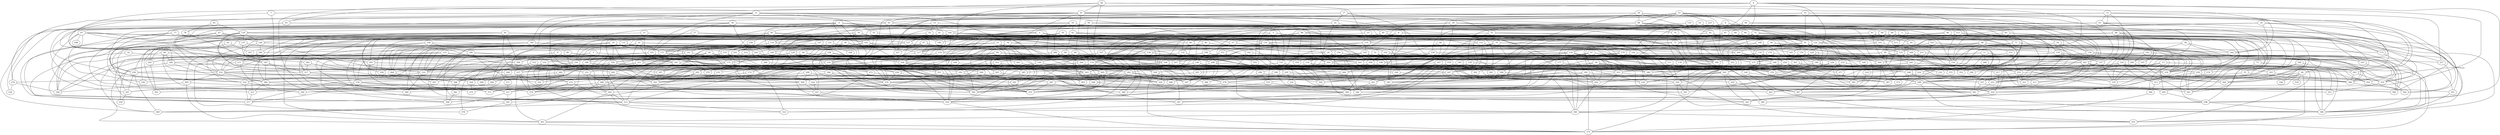 strict graph "gnp_random_graph(400,0.015)" {
0;
1;
2;
3;
4;
5;
6;
7;
8;
9;
10;
11;
12;
13;
14;
15;
16;
17;
18;
19;
20;
21;
22;
23;
24;
25;
26;
27;
28;
29;
30;
31;
32;
33;
34;
35;
36;
37;
38;
39;
40;
41;
42;
43;
44;
45;
46;
47;
48;
49;
50;
51;
52;
53;
54;
55;
56;
57;
58;
59;
60;
61;
62;
63;
64;
65;
66;
67;
68;
69;
70;
71;
72;
73;
74;
75;
76;
77;
78;
79;
80;
81;
82;
83;
84;
85;
86;
87;
88;
89;
90;
91;
92;
93;
94;
95;
96;
97;
98;
99;
100;
101;
102;
103;
104;
105;
106;
107;
108;
109;
110;
111;
112;
113;
114;
115;
116;
117;
118;
119;
120;
121;
122;
123;
124;
125;
126;
127;
128;
129;
130;
131;
132;
133;
134;
135;
136;
137;
138;
139;
140;
141;
142;
143;
144;
145;
146;
147;
148;
149;
150;
151;
152;
153;
154;
155;
156;
157;
158;
159;
160;
161;
162;
163;
164;
165;
166;
167;
168;
169;
170;
171;
172;
173;
174;
175;
176;
177;
178;
179;
180;
181;
182;
183;
184;
185;
186;
187;
188;
189;
190;
191;
192;
193;
194;
195;
196;
197;
198;
199;
200;
201;
202;
203;
204;
205;
206;
207;
208;
209;
210;
211;
212;
213;
214;
215;
216;
217;
218;
219;
220;
221;
222;
223;
224;
225;
226;
227;
228;
229;
230;
231;
232;
233;
234;
235;
236;
237;
238;
239;
240;
241;
242;
243;
244;
245;
246;
247;
248;
249;
250;
251;
252;
253;
254;
255;
256;
257;
258;
259;
260;
261;
262;
263;
264;
265;
266;
267;
268;
269;
270;
271;
272;
273;
274;
275;
276;
277;
278;
279;
280;
281;
282;
283;
284;
285;
286;
287;
288;
289;
290;
291;
292;
293;
294;
295;
296;
297;
298;
299;
300;
301;
302;
303;
304;
305;
306;
307;
308;
309;
310;
311;
312;
313;
314;
315;
316;
317;
318;
319;
320;
321;
322;
323;
324;
325;
326;
327;
328;
329;
330;
331;
332;
333;
334;
335;
336;
337;
338;
339;
340;
341;
342;
343;
344;
345;
346;
347;
348;
349;
350;
351;
352;
353;
354;
355;
356;
357;
358;
359;
360;
361;
362;
363;
364;
365;
366;
367;
368;
369;
370;
371;
372;
373;
374;
375;
376;
377;
378;
379;
380;
381;
382;
383;
384;
385;
386;
387;
388;
389;
390;
391;
392;
393;
394;
395;
396;
397;
398;
399;
0 -- 250  [is_available=True, prob="0.893627176834"];
0 -- 292  [is_available=True, prob="0.270740317049"];
1 -- 131  [is_available=True, prob="1.0"];
1 -- 37  [is_available=True, prob="0.745504227239"];
1 -- 359  [is_available=True, prob="0.453513073192"];
1 -- 329  [is_available=True, prob="0.832336482942"];
1 -- 333  [is_available=True, prob="0.766037064342"];
1 -- 252  [is_available=True, prob="0.696261208308"];
1 -- 255  [is_available=True, prob="0.641196080743"];
2 -- 72  [is_available=True, prob="0.874624360126"];
2 -- 35  [is_available=True, prob="1.0"];
2 -- 85  [is_available=True, prob="1.0"];
3 -- 397  [is_available=True, prob="0.477224899379"];
3 -- 198  [is_available=True, prob="0.326606335141"];
3 -- 327  [is_available=True, prob="0.948602664349"];
4 -- 359  [is_available=True, prob="0.806912672703"];
4 -- 5  [is_available=True, prob="0.820079574646"];
4 -- 199  [is_available=True, prob="0.0282484035493"];
4 -- 171  [is_available=True, prob="0.603277869192"];
4 -- 364  [is_available=True, prob="0.602268661771"];
4 -- 270  [is_available=True, prob="0.570907540577"];
4 -- 114  [is_available=True, prob="0.329688594003"];
4 -- 334  [is_available=True, prob="0.977809521998"];
4 -- 213  [is_available=True, prob="0.327833685527"];
4 -- 216  [is_available=True, prob="0.393878970827"];
4 -- 315  [is_available=True, prob="0.132969744346"];
4 -- 149  [is_available=True, prob="0.545776066168"];
5 -- 226  [is_available=True, prob="0.60782249075"];
5 -- 37  [is_available=True, prob="0.391353584755"];
5 -- 264  [is_available=True, prob="0.31355161744"];
5 -- 175  [is_available=True, prob="0.503692792856"];
5 -- 150  [is_available=True, prob="0.262452823182"];
5 -- 347  [is_available=True, prob="0.217209914239"];
6 -- 384  [is_available=True, prob="0.178939316254"];
6 -- 235  [is_available=True, prob="1.0"];
6 -- 296  [is_available=True, prob="0.214549896462"];
6 -- 43  [is_available=True, prob="0.426132653965"];
6 -- 144  [is_available=True, prob="0.225984729355"];
6 -- 309  [is_available=True, prob="0.187944214774"];
6 -- 183  [is_available=True, prob="1.0"];
6 -- 316  [is_available=True, prob="0.554634074968"];
6 -- 319  [is_available=True, prob="0.0777155933691"];
7 -- 313  [is_available=True, prob="1.0"];
7 -- 93  [is_available=True, prob="0.559260185284"];
7 -- 197  [is_available=True, prob="0.150377268655"];
8 -- 99  [is_available=True, prob="0.388936792403"];
8 -- 133  [is_available=True, prob="1.0"];
8 -- 359  [is_available=True, prob="0.966417739474"];
8 -- 370  [is_available=True, prob="1.0"];
8 -- 305  [is_available=True, prob="0.676892333661"];
8 -- 114  [is_available=True, prob="0.0221421807338"];
8 -- 56  [is_available=True, prob="1.0"];
8 -- 158  [is_available=True, prob="0.901500991425"];
9 -- 165  [is_available=True, prob="1.0"];
9 -- 135  [is_available=True, prob="0.371080539704"];
9 -- 116  [is_available=True, prob="1.0"];
9 -- 122  [is_available=True, prob="0.48779995248"];
9 -- 91  [is_available=True, prob="1.0"];
9 -- 350  [is_available=True, prob="0.836950361602"];
10 -- 161  [is_available=True, prob="0.257446883847"];
10 -- 131  [is_available=True, prob="1.0"];
10 -- 260  [is_available=True, prob="1.0"];
10 -- 265  [is_available=True, prob="1.0"];
10 -- 42  [is_available=True, prob="0.340046007984"];
10 -- 227  [is_available=True, prob="0.613376455932"];
10 -- 188  [is_available=True, prob="0.302528323297"];
11 -- 200  [is_available=True, prob="1.0"];
11 -- 248  [is_available=True, prob="0.306161082364"];
11 -- 202  [is_available=True, prob="1.0"];
11 -- 280  [is_available=True, prob="1.0"];
11 -- 313  [is_available=True, prob="1.0"];
12 -- 41  [is_available=True, prob="0.132765473444"];
12 -- 210  [is_available=True, prob="0.743217032928"];
12 -- 52  [is_available=True, prob="1.0"];
12 -- 276  [is_available=True, prob="1.0"];
13 -- 265  [is_available=True, prob="0.864098104264"];
13 -- 282  [is_available=True, prob="0.888503436214"];
13 -- 283  [is_available=True, prob="0.0465030295822"];
13 -- 316  [is_available=True, prob="0.974250540413"];
13 -- 394  [is_available=True, prob="0.548642665996"];
14 -- 384  [is_available=True, prob="0.894578104721"];
14 -- 291  [is_available=True, prob="0.242972098273"];
14 -- 165  [is_available=True, prob="0.659083016773"];
14 -- 171  [is_available=True, prob="1.0"];
14 -- 274  [is_available=True, prob="0.929738660662"];
14 -- 307  [is_available=True, prob="0.19629061875"];
14 -- 20  [is_available=True, prob="0.148872518727"];
14 -- 308  [is_available=True, prob="0.627303059468"];
14 -- 187  [is_available=True, prob="0.00031245638108"];
15 -- 64  [is_available=True, prob="0.475133995036"];
15 -- 257  [is_available=True, prob="0.24420828372"];
15 -- 44  [is_available=True, prob="0.465602302314"];
15 -- 241  [is_available=True, prob="1.0"];
15 -- 20  [is_available=True, prob="1.0"];
15 -- 318  [is_available=True, prob="0.801159689214"];
15 -- 63  [is_available=True, prob="0.3323960972"];
16 -- 377  [is_available=True, prob="0.181347959884"];
16 -- 262  [is_available=True, prob="0.00925863310155"];
17 -- 360  [is_available=True, prob="0.425766353599"];
17 -- 274  [is_available=True, prob="0.393630945006"];
17 -- 22  [is_available=True, prob="0.599689075339"];
17 -- 252  [is_available=True, prob="0.822912304277"];
17 -- 221  [is_available=True, prob="0.473507885652"];
17 -- 351  [is_available=True, prob="0.34217884949"];
18 -- 288  [is_available=True, prob="0.0280316105525"];
18 -- 383  [is_available=True, prob="0.31312869578"];
18 -- 323  [is_available=True, prob="0.663146679499"];
18 -- 293  [is_available=True, prob="0.742633387342"];
18 -- 333  [is_available=True, prob="1.0"];
19 -- 198  [is_available=True, prob="0.0608513688947"];
19 -- 79  [is_available=True, prob="0.108816544237"];
19 -- 398  [is_available=True, prob="0.716782793149"];
19 -- 125  [is_available=True, prob="1.0"];
19 -- 251  [is_available=True, prob="1.0"];
19 -- 221  [is_available=True, prob="0.95523731386"];
20 -- 228  [is_available=True, prob="0.703519607836"];
20 -- 269  [is_available=True, prob="0.465949321475"];
20 -- 238  [is_available=True, prob="0.119255723688"];
20 -- 272  [is_available=True, prob="0.766529368155"];
20 -- 116  [is_available=True, prob="1.0"];
21 -- 72  [is_available=True, prob="1.0"];
21 -- 377  [is_available=True, prob="0.106202638626"];
21 -- 181  [is_available=True, prob="1.0"];
22 -- 184  [is_available=True, prob="0.0653982421751"];
22 -- 127  [is_available=True, prob="0.667082071867"];
22 -- 81  [is_available=True, prob="0.291382960876"];
23 -- 359  [is_available=True, prob="1.0"];
23 -- 261  [is_available=True, prob="0.897291582133"];
23 -- 135  [is_available=True, prob="0.935762608391"];
24 -- 99  [is_available=True, prob="0.550027980876"];
24 -- 94  [is_available=True, prob="0.55893052532"];
24 -- 85  [is_available=True, prob="0.727961302318"];
24 -- 344  [is_available=True, prob="0.241346939815"];
24 -- 283  [is_available=True, prob="0.814247423784"];
24 -- 350  [is_available=True, prob="1.0"];
25 -- 344  [is_available=True, prob="0.944811517875"];
25 -- 91  [is_available=True, prob="1.0"];
25 -- 387  [is_available=True, prob="0.0346986450151"];
25 -- 93  [is_available=True, prob="1.0"];
25 -- 254  [is_available=True, prob="0.125609914231"];
26 -- 70  [is_available=True, prob="0.193014431522"];
26 -- 102  [is_available=True, prob="0.977570577938"];
26 -- 107  [is_available=True, prob="0.498419500832"];
26 -- 337  [is_available=True, prob="0.83949283015"];
26 -- 244  [is_available=True, prob="0.264503287419"];
26 -- 117  [is_available=True, prob="1.0"];
26 -- 376  [is_available=True, prob="0.45702065826"];
26 -- 154  [is_available=True, prob="1.0"];
26 -- 284  [is_available=True, prob="0.0310106290138"];
27 -- 245  [is_available=True, prob="0.970626468971"];
27 -- 117  [is_available=True, prob="0.546268838771"];
27 -- 126  [is_available=True, prob="0.963119062596"];
27 -- 215  [is_available=True, prob="0.765946661735"];
28 -- 279  [is_available=True, prob="1.0"];
28 -- 109  [is_available=True, prob="0.629322176935"];
28 -- 94  [is_available=True, prob="1.0"];
28 -- 269  [is_available=True, prob="0.443863276738"];
29 -- 273  [is_available=True, prob="0.425446685132"];
29 -- 216  [is_available=True, prob="0.995005782252"];
29 -- 372  [is_available=True, prob="0.0236063463556"];
29 -- 247  [is_available=True, prob="0.564231283725"];
29 -- 88  [is_available=True, prob="0.433773481237"];
29 -- 122  [is_available=True, prob="0.209898754008"];
29 -- 248  [is_available=True, prob="0.269517544737"];
30 -- 338  [is_available=True, prob="0.330158748544"];
30 -- 187  [is_available=True, prob="0.451673587556"];
31 -- 324  [is_available=True, prob="0.0759983324302"];
31 -- 101  [is_available=True, prob="1.0"];
31 -- 74  [is_available=True, prob="0.288322526944"];
31 -- 45  [is_available=True, prob="0.204513982489"];
31 -- 142  [is_available=True, prob="1.0"];
31 -- 309  [is_available=True, prob="0.998685447875"];
31 -- 55  [is_available=True, prob="0.648305675164"];
31 -- 189  [is_available=True, prob="1.0"];
32 -- 306  [is_available=True, prob="1.0"];
32 -- 339  [is_available=True, prob="0.510497600135"];
32 -- 395  [is_available=True, prob="0.305773315153"];
32 -- 295  [is_available=True, prob="0.936685192605"];
33 -- 225  [is_available=True, prob="0.912918749308"];
33 -- 315  [is_available=True, prob="0.302962881231"];
33 -- 102  [is_available=True, prob="0.0468518435933"];
33 -- 231  [is_available=True, prob="0.437087964755"];
33 -- 177  [is_available=True, prob="0.290510401136"];
33 -- 387  [is_available=True, prob="1.0"];
33 -- 88  [is_available=True, prob="0.744040332833"];
33 -- 91  [is_available=True, prob="0.311125816289"];
34 -- 195  [is_available=True, prob="0.338309425514"];
34 -- 171  [is_available=True, prob="0.363100906426"];
34 -- 335  [is_available=True, prob="1.0"];
34 -- 211  [is_available=True, prob="0.868274144316"];
34 -- 308  [is_available=True, prob="0.393666711605"];
34 -- 309  [is_available=True, prob="0.799849640821"];
34 -- 371  [is_available=True, prob="0.440463016532"];
34 -- 313  [is_available=True, prob="1.0"];
35 -- 360  [is_available=True, prob="0.612501713107"];
35 -- 382  [is_available=True, prob="0.58470602671"];
36 -- 321  [is_available=True, prob="0.0869986964253"];
36 -- 101  [is_available=True, prob="0.462637078402"];
36 -- 391  [is_available=True, prob="0.13710277276"];
36 -- 105  [is_available=True, prob="0.256383322165"];
36 -- 266  [is_available=True, prob="1.0"];
36 -- 120  [is_available=True, prob="0.968850591923"];
36 -- 219  [is_available=True, prob="0.55763641217"];
37 -- 106  [is_available=True, prob="0.800904486363"];
37 -- 244  [is_available=True, prob="0.537942438575"];
38 -- 344  [is_available=True, prob="1.0"];
38 -- 193  [is_available=True, prob="1.0"];
38 -- 310  [is_available=True, prob="0.418249049041"];
38 -- 265  [is_available=True, prob="0.108928949431"];
39 -- 344  [is_available=True, prob="0.461090728058"];
39 -- 242  [is_available=True, prob="1.0"];
39 -- 371  [is_available=True, prob="0.912789997453"];
39 -- 149  [is_available=True, prob="0.856360062027"];
39 -- 390  [is_available=True, prob="0.578479508967"];
40 -- 164  [is_available=True, prob="0.939355385595"];
40 -- 135  [is_available=True, prob="0.5129734335"];
40 -- 43  [is_available=True, prob="1.0"];
40 -- 173  [is_available=True, prob="0.180898688302"];
40 -- 45  [is_available=True, prob="0.0244937479997"];
40 -- 154  [is_available=True, prob="0.953032848635"];
40 -- 335  [is_available=True, prob="0.660768154438"];
41 -- 194  [is_available=True, prob="0.674710841141"];
41 -- 378  [is_available=True, prob="0.614271251385"];
41 -- 46  [is_available=True, prob="0.541646142044"];
42 -- 347  [is_available=True, prob="1.0"];
42 -- 196  [is_available=True, prob="1.0"];
42 -- 357  [is_available=True, prob="0.968218520035"];
42 -- 177  [is_available=True, prob="1.0"];
42 -- 73  [is_available=True, prob="0.739834525261"];
42 -- 112  [is_available=True, prob="0.836257493129"];
42 -- 49  [is_available=True, prob="0.150564498638"];
42 -- 371  [is_available=True, prob="0.554522911696"];
42 -- 297  [is_available=True, prob="0.144861039838"];
42 -- 155  [is_available=True, prob="0.440122403874"];
42 -- 361  [is_available=True, prob="0.775596467273"];
43 -- 226  [is_available=True, prob="0.773808208255"];
43 -- 227  [is_available=True, prob="0.275650727413"];
43 -- 166  [is_available=True, prob="0.694211619821"];
43 -- 322  [is_available=True, prob="0.990353398631"];
43 -- 269  [is_available=True, prob="0.729481509438"];
43 -- 270  [is_available=True, prob="0.323976642898"];
43 -- 53  [is_available=True, prob="0.907181308882"];
43 -- 93  [is_available=True, prob="0.908872713636"];
43 -- 69  [is_available=True, prob="0.799872800564"];
44 -- 144  [is_available=True, prob="0.709713158857"];
44 -- 347  [is_available=True, prob="0.478089656631"];
44 -- 170  [is_available=True, prob="0.326878932603"];
44 -- 199  [is_available=True, prob="0.431588926695"];
45 -- 97  [is_available=True, prob="1.0"];
45 -- 105  [is_available=True, prob="0.873474525806"];
45 -- 369  [is_available=True, prob="1.0"];
45 -- 157  [is_available=True, prob="0.795906779025"];
46 -- 106  [is_available=True, prob="0.0692114246487"];
46 -- 170  [is_available=True, prob="0.107162393328"];
46 -- 174  [is_available=True, prob="1.0"];
46 -- 281  [is_available=True, prob="1.0"];
47 -- 210  [is_available=True, prob="0.208562309168"];
47 -- 317  [is_available=True, prob="0.887449344951"];
47 -- 126  [is_available=True, prob="1.0"];
47 -- 295  [is_available=True, prob="1.0"];
48 -- 394  [is_available=True, prob="0.259323689245"];
48 -- 51  [is_available=True, prob="0.365572373598"];
48 -- 223  [is_available=True, prob="0.683742349077"];
48 -- 183  [is_available=True, prob="0.136237757036"];
49 -- 320  [is_available=True, prob="0.608676856713"];
49 -- 195  [is_available=True, prob="0.339598185207"];
49 -- 328  [is_available=True, prob="0.877051591206"];
49 -- 300  [is_available=True, prob="0.14118738581"];
49 -- 239  [is_available=True, prob="0.330882135047"];
50 -- 369  [is_available=True, prob="1.0"];
50 -- 203  [is_available=True, prob="0.458717514393"];
50 -- 230  [is_available=True, prob="0.826619371733"];
50 -- 222  [is_available=True, prob="0.324836542375"];
51 -- 328  [is_available=True, prob="0.132038218331"];
51 -- 58  [is_available=True, prob="1.0"];
51 -- 245  [is_available=True, prob="0.963752156799"];
51 -- 238  [is_available=True, prob="0.404925045672"];
52 -- 180  [is_available=True, prob="0.494983009302"];
52 -- 322  [is_available=True, prob="0.0263648909716"];
52 -- 117  [is_available=True, prob="1.0"];
52 -- 127  [is_available=True, prob="0.126148531569"];
53 -- 263  [is_available=True, prob="0.578120842882"];
53 -- 206  [is_available=True, prob="1.0"];
53 -- 79  [is_available=True, prob="0.168296589902"];
53 -- 114  [is_available=True, prob="0.396513610763"];
53 -- 372  [is_available=True, prob="1.0"];
53 -- 341  [is_available=True, prob="0.042942416232"];
53 -- 71  [is_available=True, prob="0.618983471908"];
54 -- 352  [is_available=True, prob="0.863691608958"];
54 -- 130  [is_available=True, prob="0.533520542049"];
54 -- 389  [is_available=True, prob="0.395785784725"];
54 -- 304  [is_available=True, prob="1.0"];
54 -- 81  [is_available=True, prob="0.453615998382"];
54 -- 90  [is_available=True, prob="1.0"];
54 -- 347  [is_available=True, prob="0.341938585707"];
54 -- 383  [is_available=True, prob="1.0"];
55 -- 274  [is_available=True, prob="0.312708671511"];
55 -- 389  [is_available=True, prob="0.151770645013"];
55 -- 102  [is_available=True, prob="0.978086342219"];
56 -- 139  [is_available=True, prob="0.399374915534"];
56 -- 190  [is_available=True, prob="1.0"];
56 -- 255  [is_available=True, prob="0.393153807776"];
57 -- 359  [is_available=True, prob="1.0"];
57 -- 203  [is_available=True, prob="1.0"];
57 -- 156  [is_available=True, prob="1.0"];
57 -- 214  [is_available=True, prob="0.302367609685"];
57 -- 227  [is_available=True, prob="0.872217406934"];
58 -- 306  [is_available=True, prob="0.630780934765"];
58 -- 396  [is_available=True, prob="0.750420307139"];
58 -- 198  [is_available=True, prob="0.860519064683"];
58 -- 174  [is_available=True, prob="0.168202800714"];
59 -- 96  [is_available=True, prob="0.472428307032"];
59 -- 105  [is_available=True, prob="1.0"];
59 -- 144  [is_available=True, prob="0.658789091508"];
59 -- 278  [is_available=True, prob="1.0"];
59 -- 78  [is_available=True, prob="1.0"];
60 -- 233  [is_available=True, prob="0.388760828017"];
60 -- 178  [is_available=True, prob="1.0"];
60 -- 83  [is_available=True, prob="0.496519184461"];
60 -- 71  [is_available=True, prob="0.911496582253"];
61 -- 65  [is_available=True, prob="1.0"];
61 -- 194  [is_available=True, prob="0.12220683044"];
61 -- 373  [is_available=True, prob="1.0"];
61 -- 117  [is_available=True, prob="0.103812945827"];
61 -- 217  [is_available=True, prob="0.949727598623"];
62 -- 120  [is_available=True, prob="1.0"];
62 -- 78  [is_available=True, prob="1.0"];
63 -- 288  [is_available=True, prob="0.0206491673505"];
63 -- 296  [is_available=True, prob="0.899058391814"];
63 -- 86  [is_available=True, prob="0.360978028285"];
63 -- 87  [is_available=True, prob="0.60601481641"];
63 -- 312  [is_available=True, prob="0.67722805523"];
63 -- 252  [is_available=True, prob="0.15287471329"];
64 -- 263  [is_available=True, prob="1.0"];
64 -- 200  [is_available=True, prob="0.0587523308351"];
64 -- 139  [is_available=True, prob="0.361954496603"];
64 -- 143  [is_available=True, prob="0.990157798974"];
64 -- 340  [is_available=True, prob="1.0"];
64 -- 207  [is_available=True, prob="1.0"];
65 -- 322  [is_available=True, prob="0.980439309813"];
65 -- 299  [is_available=True, prob="0.511865615628"];
65 -- 133  [is_available=True, prob="1.0"];
66 -- 288  [is_available=True, prob="0.593358934496"];
66 -- 134  [is_available=True, prob="0.921356193348"];
66 -- 265  [is_available=True, prob="0.924636065199"];
66 -- 138  [is_available=True, prob="0.741439172148"];
66 -- 396  [is_available=True, prob="0.679796307727"];
66 -- 173  [is_available=True, prob="0.838294484297"];
66 -- 310  [is_available=True, prob="0.0707831175536"];
66 -- 90  [is_available=True, prob="0.314408907123"];
66 -- 191  [is_available=True, prob="0.238764480742"];
67 -- 323  [is_available=True, prob="0.769369004799"];
67 -- 292  [is_available=True, prob="0.511935064281"];
67 -- 390  [is_available=True, prob="0.423307093546"];
67 -- 103  [is_available=True, prob="0.200460575047"];
67 -- 268  [is_available=True, prob="0.315981423942"];
67 -- 304  [is_available=True, prob="0.57218564453"];
67 -- 220  [is_available=True, prob="0.921803648689"];
68 -- 219  [is_available=True, prob="0.437392168437"];
68 -- 168  [is_available=True, prob="0.863433940579"];
68 -- 397  [is_available=True, prob="0.126064992147"];
68 -- 174  [is_available=True, prob="0.12661279448"];
68 -- 250  [is_available=True, prob="1.0"];
68 -- 91  [is_available=True, prob="0.929910139689"];
69 -- 313  [is_available=True, prob="0.688989797518"];
69 -- 196  [is_available=True, prob="0.263414887852"];
69 -- 229  [is_available=True, prob="1.0"];
69 -- 235  [is_available=True, prob="1.0"];
70 -- 72  [is_available=True, prob="1.0"];
70 -- 331  [is_available=True, prob="0.577463076186"];
71 -- 173  [is_available=True, prob="0.829237102534"];
71 -- 154  [is_available=True, prob="1.0"];
71 -- 133  [is_available=True, prob="0.664154054988"];
72 -- 390  [is_available=True, prob="0.427475221152"];
72 -- 239  [is_available=True, prob="0.857997876685"];
72 -- 133  [is_available=True, prob="0.4566385753"];
73 -- 283  [is_available=True, prob="0.808440405058"];
73 -- 258  [is_available=True, prob="0.131109934238"];
74 -- 288  [is_available=True, prob="1.0"];
74 -- 129  [is_available=True, prob="0.424853860539"];
74 -- 291  [is_available=True, prob="0.222370883277"];
74 -- 360  [is_available=True, prob="0.410823829094"];
74 -- 171  [is_available=True, prob="1.0"];
74 -- 118  [is_available=True, prob="0.390347807063"];
75 -- 263  [is_available=True, prob="1.0"];
75 -- 143  [is_available=True, prob="0.752457283116"];
75 -- 148  [is_available=True, prob="0.448571399476"];
75 -- 247  [is_available=True, prob="1.0"];
75 -- 281  [is_available=True, prob="1.0"];
75 -- 315  [is_available=True, prob="0.630952690452"];
76 -- 220  [is_available=True, prob="0.392482712546"];
76 -- 201  [is_available=True, prob="1.0"];
76 -- 141  [is_available=True, prob="1.0"];
76 -- 336  [is_available=True, prob="0.00278156669531"];
76 -- 338  [is_available=True, prob="0.6986051491"];
76 -- 180  [is_available=True, prob="1.0"];
76 -- 121  [is_available=True, prob="0.900863441905"];
76 -- 91  [is_available=True, prob="0.148177917194"];
76 -- 156  [is_available=True, prob="0.634013664697"];
76 -- 190  [is_available=True, prob="0.824401888814"];
77 -- 80  [is_available=True, prob="0.41085737008"];
77 -- 356  [is_available=True, prob="0.492087972394"];
77 -- 398  [is_available=True, prob="0.0128056141051"];
77 -- 127  [is_available=True, prob="0.492985163014"];
78 -- 165  [is_available=True, prob="0.109724781891"];
79 -- 395  [is_available=True, prob="1.0"];
79 -- 365  [is_available=True, prob="1.0"];
79 -- 238  [is_available=True, prob="0.952244109284"];
79 -- 304  [is_available=True, prob="0.0960132899558"];
79 -- 183  [is_available=True, prob="0.390923593097"];
80 -- 305  [is_available=True, prob="0.523674199529"];
80 -- 202  [is_available=True, prob="0.0428157647887"];
80 -- 322  [is_available=True, prob="1.0"];
80 -- 181  [is_available=True, prob="0.564963045504"];
81 -- 135  [is_available=True, prob="0.507958724861"];
81 -- 264  [is_available=True, prob="0.814543730078"];
81 -- 141  [is_available=True, prob="0.877215610795"];
81 -- 111  [is_available=True, prob="0.329561281078"];
81 -- 157  [is_available=True, prob="1.0"];
82 -- 322  [is_available=True, prob="0.796059817064"];
82 -- 164  [is_available=True, prob="1.0"];
82 -- 197  [is_available=True, prob="0.93331714207"];
82 -- 231  [is_available=True, prob="0.450175804363"];
82 -- 306  [is_available=True, prob="0.633592710631"];
82 -- 115  [is_available=True, prob="1.0"];
82 -- 249  [is_available=True, prob="0.741133164396"];
82 -- 125  [is_available=True, prob="0.906649937098"];
83 -- 192  [is_available=True, prob="0.560927242426"];
83 -- 224  [is_available=True, prob="0.107225787812"];
83 -- 98  [is_available=True, prob="0.694278464676"];
83 -- 139  [is_available=True, prob="1.0"];
84 -- 328  [is_available=True, prob="1.0"];
84 -- 392  [is_available=True, prob="0.899012628621"];
84 -- 178  [is_available=True, prob="0.966030963856"];
84 -- 212  [is_available=True, prob="0.199884062208"];
84 -- 279  [is_available=True, prob="0.504422258957"];
85 -- 352  [is_available=True, prob="0.541951265881"];
85 -- 243  [is_available=True, prob="1.0"];
85 -- 277  [is_available=True, prob="0.765778433718"];
85 -- 345  [is_available=True, prob="0.738991461337"];
85 -- 154  [is_available=True, prob="0.336246133673"];
86 -- 291  [is_available=True, prob="0.376809926971"];
86 -- 147  [is_available=True, prob="0.876607826744"];
86 -- 339  [is_available=True, prob="0.740241170224"];
86 -- 340  [is_available=True, prob="0.391637155135"];
86 -- 278  [is_available=True, prob="0.131345848625"];
86 -- 281  [is_available=True, prob="1.0"];
87 -- 161  [is_available=True, prob="0.318258640631"];
87 -- 388  [is_available=True, prob="1.0"];
87 -- 272  [is_available=True, prob="0.817912806679"];
87 -- 213  [is_available=True, prob="1.0"];
87 -- 122  [is_available=True, prob="0.267029710366"];
87 -- 91  [is_available=True, prob="0.217660651481"];
88 -- 236  [is_available=True, prob="1.0"];
88 -- 367  [is_available=True, prob="0.309985476272"];
88 -- 180  [is_available=True, prob="0.51917926416"];
88 -- 92  [is_available=True, prob="1.0"];
88 -- 254  [is_available=True, prob="0.340932896927"];
88 -- 159  [is_available=True, prob="0.148789588287"];
89 -- 186  [is_available=True, prob="0.174819774447"];
89 -- 379  [is_available=True, prob="0.822617332902"];
89 -- 252  [is_available=True, prob="0.0219936153981"];
89 -- 338  [is_available=True, prob="0.855426410241"];
89 -- 174  [is_available=True, prob="0.358798258617"];
90 -- 224  [is_available=True, prob="0.387532074163"];
90 -- 132  [is_available=True, prob="0.00682585818312"];
90 -- 207  [is_available=True, prob="0.448589649407"];
90 -- 149  [is_available=True, prob="0.28075034789"];
91 -- 136  [is_available=True, prob="1.0"];
91 -- 206  [is_available=True, prob="1.0"];
91 -- 168  [is_available=True, prob="0.621648575182"];
91 -- 196  [is_available=True, prob="0.652839364859"];
91 -- 200  [is_available=True, prob="0.717068528646"];
91 -- 349  [is_available=True, prob="0.542564534595"];
91 -- 159  [is_available=True, prob="0.436998607967"];
92 -- 355  [is_available=True, prob="0.867966036596"];
92 -- 135  [is_available=True, prob="0.938269120656"];
92 -- 395  [is_available=True, prob="0.904942752526"];
92 -- 309  [is_available=True, prob="0.659264701922"];
92 -- 119  [is_available=True, prob="0.0336513884895"];
93 -- 227  [is_available=True, prob="0.690574282219"];
93 -- 282  [is_available=True, prob="0.954573146886"];
93 -- 95  [is_available=True, prob="0.390353376719"];
94 -- 394  [is_available=True, prob="1.0"];
94 -- 367  [is_available=True, prob="0.804236999841"];
94 -- 146  [is_available=True, prob="0.960658148044"];
94 -- 307  [is_available=True, prob="1.0"];
94 -- 374  [is_available=True, prob="0.90674666876"];
94 -- 218  [is_available=True, prob="0.119074060041"];
95 -- 256  [is_available=True, prob="1.0"];
95 -- 102  [is_available=True, prob="0.820803363359"];
95 -- 103  [is_available=True, prob="0.872609233064"];
95 -- 171  [is_available=True, prob="0.696098952047"];
95 -- 250  [is_available=True, prob="1.0"];
96 -- 258  [is_available=True, prob="1.0"];
96 -- 132  [is_available=True, prob="1.0"];
96 -- 296  [is_available=True, prob="0.165816383201"];
96 -- 171  [is_available=True, prob="1.0"];
96 -- 236  [is_available=True, prob="0.873530522076"];
96 -- 122  [is_available=True, prob="0.905501192446"];
96 -- 220  [is_available=True, prob="0.098592261307"];
97 -- 102  [is_available=True, prob="1.0"];
97 -- 136  [is_available=True, prob="1.0"];
97 -- 137  [is_available=True, prob="0.958663461777"];
97 -- 298  [is_available=True, prob="0.559707439034"];
97 -- 336  [is_available=True, prob="0.806804409984"];
97 -- 307  [is_available=True, prob="1.0"];
97 -- 186  [is_available=True, prob="0.0468988413006"];
98 -- 389  [is_available=True, prob="0.859225220265"];
98 -- 103  [is_available=True, prob="1.0"];
98 -- 329  [is_available=True, prob="0.254714306739"];
98 -- 237  [is_available=True, prob="0.763685976426"];
98 -- 119  [is_available=True, prob="0.0924135447049"];
98 -- 154  [is_available=True, prob="0.956203410335"];
98 -- 383  [is_available=True, prob="1.0"];
99 -- 258  [is_available=True, prob="0.629007035374"];
99 -- 195  [is_available=True, prob="1.0"];
99 -- 143  [is_available=True, prob="0.307438645148"];
99 -- 200  [is_available=True, prob="0.0365104262568"];
99 -- 335  [is_available=True, prob="0.720122341296"];
99 -- 125  [is_available=True, prob="0.410650494491"];
100 -- 185  [is_available=True, prob="0.55430642048"];
100 -- 252  [is_available=True, prob="1.0"];
100 -- 141  [is_available=True, prob="1.0"];
100 -- 358  [is_available=True, prob="0.371613220499"];
101 -- 326  [is_available=True, prob="0.220279243137"];
101 -- 198  [is_available=True, prob="0.907647384056"];
101 -- 201  [is_available=True, prob="1.0"];
101 -- 146  [is_available=True, prob="0.229104688739"];
101 -- 279  [is_available=True, prob="1.0"];
102 -- 226  [is_available=True, prob="0.0869125283248"];
102 -- 260  [is_available=True, prob="0.0379194646441"];
102 -- 357  [is_available=True, prob="1.0"];
102 -- 322  [is_available=True, prob="1.0"];
102 -- 210  [is_available=True, prob="1.0"];
102 -- 117  [is_available=True, prob="0.514575516195"];
103 -- 352  [is_available=True, prob="0.563438267578"];
103 -- 394  [is_available=True, prob="0.165627012629"];
104 -- 269  [is_available=True, prob="0.0478274658055"];
104 -- 279  [is_available=True, prob="1.0"];
105 -- 196  [is_available=True, prob="1.0"];
105 -- 358  [is_available=True, prob="0.833812312063"];
105 -- 236  [is_available=True, prob="1.0"];
105 -- 349  [is_available=True, prob="0.525487886113"];
105 -- 208  [is_available=True, prob="1.0"];
105 -- 115  [is_available=True, prob="0.386566729622"];
105 -- 118  [is_available=True, prob="1.0"];
105 -- 281  [is_available=True, prob="1.0"];
105 -- 317  [is_available=True, prob="1.0"];
106 -- 288  [is_available=True, prob="0.775133186271"];
106 -- 321  [is_available=True, prob="0.203681851688"];
106 -- 359  [is_available=True, prob="0.397671732919"];
106 -- 138  [is_available=True, prob="0.744056665912"];
106 -- 366  [is_available=True, prob="0.862966299951"];
107 -- 178  [is_available=True, prob="0.742536536469"];
107 -- 205  [is_available=True, prob="0.830368269571"];
108 -- 257  [is_available=True, prob="0.113780829551"];
108 -- 226  [is_available=True, prob="1.0"];
108 -- 338  [is_available=True, prob="0.875250891917"];
108 -- 345  [is_available=True, prob="1.0"];
108 -- 273  [is_available=True, prob="0.722334153422"];
109 -- 354  [is_available=True, prob="0.507353519506"];
109 -- 260  [is_available=True, prob="0.529978021254"];
109 -- 207  [is_available=True, prob="0.580082523483"];
109 -- 372  [is_available=True, prob="0.932891343706"];
109 -- 154  [is_available=True, prob="1.0"];
110 -- 113  [is_available=True, prob="0.650851274786"];
110 -- 131  [is_available=True, prob="0.596919308483"];
111 -- 318  [is_available=True, prob="1.0"];
111 -- 286  [is_available=True, prob="0.465900654119"];
111 -- 329  [is_available=True, prob="0.261451242944"];
112 -- 133  [is_available=True, prob="0.0873655060934"];
112 -- 175  [is_available=True, prob="0.0265937847663"];
112 -- 340  [is_available=True, prob="0.699753079732"];
112 -- 314  [is_available=True, prob="1.0"];
112 -- 394  [is_available=True, prob="0.0477074345907"];
113 -- 257  [is_available=True, prob="0.423068581899"];
113 -- 122  [is_available=True, prob="0.219230246784"];
113 -- 252  [is_available=True, prob="0.330352727112"];
113 -- 154  [is_available=True, prob="0.309552474652"];
113 -- 318  [is_available=True, prob="0.524174377985"];
114 -- 348  [is_available=True, prob="0.548811144384"];
114 -- 222  [is_available=True, prob="0.858015318424"];
115 -- 155  [is_available=True, prob="0.0918245361777"];
115 -- 250  [is_available=True, prob="0.603916867801"];
116 -- 192  [is_available=True, prob="0.719913077374"];
116 -- 323  [is_available=True, prob="0.537437844913"];
116 -- 172  [is_available=True, prob="1.0"];
116 -- 342  [is_available=True, prob="0.993786396133"];
117 -- 194  [is_available=True, prob="1.0"];
117 -- 216  [is_available=True, prob="1.0"];
118 -- 387  [is_available=True, prob="0.976616083284"];
118 -- 245  [is_available=True, prob="0.265579818642"];
119 -- 160  [is_available=True, prob="0.724816168363"];
119 -- 167  [is_available=True, prob="0.210230349227"];
119 -- 301  [is_available=True, prob="0.893925436127"];
119 -- 211  [is_available=True, prob="0.395825023747"];
119 -- 382  [is_available=True, prob="0.583546770755"];
119 -- 191  [is_available=True, prob="0.69166278645"];
120 -- 322  [is_available=True, prob="0.352030890953"];
120 -- 327  [is_available=True, prob="1.0"];
120 -- 137  [is_available=True, prob="1.0"];
120 -- 237  [is_available=True, prob="0.649849036559"];
120 -- 342  [is_available=True, prob="0.0345719745252"];
120 -- 282  [is_available=True, prob="0.309752157288"];
120 -- 126  [is_available=True, prob="0.310792396367"];
121 -- 392  [is_available=True, prob="1.0"];
121 -- 161  [is_available=True, prob="0.421600099945"];
122 -- 385  [is_available=True, prob="1.0"];
122 -- 134  [is_available=True, prob="0.611375939503"];
122 -- 183  [is_available=True, prob="1.0"];
122 -- 329  [is_available=True, prob="0.990785952596"];
123 -- 248  [is_available=True, prob="1.0"];
123 -- 313  [is_available=True, prob="0.599915338447"];
123 -- 250  [is_available=True, prob="0.546016906978"];
123 -- 317  [is_available=True, prob="0.0289705266772"];
123 -- 377  [is_available=True, prob="1.0"];
124 -- 323  [is_available=True, prob="1.0"];
124 -- 233  [is_available=True, prob="1.0"];
124 -- 396  [is_available=True, prob="0.515991595264"];
124 -- 367  [is_available=True, prob="0.461096155432"];
124 -- 370  [is_available=True, prob="1.0"];
124 -- 312  [is_available=True, prob="0.643446806258"];
124 -- 281  [is_available=True, prob="0.230757466678"];
125 -- 162  [is_available=True, prob="1.0"];
125 -- 267  [is_available=True, prob="1.0"];
125 -- 239  [is_available=True, prob="0.0195823297279"];
125 -- 151  [is_available=True, prob="0.0366448364542"];
125 -- 351  [is_available=True, prob="0.0814448670554"];
126 -- 251  [is_available=True, prob="1.0"];
126 -- 232  [is_available=True, prob="1.0"];
126 -- 210  [is_available=True, prob="1.0"];
126 -- 190  [is_available=True, prob="0.15240198507"];
127 -- 392  [is_available=True, prob="0.603230022911"];
127 -- 362  [is_available=True, prob="0.700107341848"];
127 -- 155  [is_available=True, prob="0.954688043218"];
128 -- 160  [is_available=True, prob="1.0"];
128 -- 154  [is_available=True, prob="0.923172178742"];
128 -- 275  [is_available=True, prob="0.959855320185"];
128 -- 181  [is_available=True, prob="0.861582502896"];
128 -- 391  [is_available=True, prob="1.0"];
129 -- 329  [is_available=True, prob="0.974362062072"];
129 -- 241  [is_available=True, prob="0.89580499567"];
129 -- 338  [is_available=True, prob="1.0"];
129 -- 308  [is_available=True, prob="1.0"];
129 -- 234  [is_available=True, prob="0.472016018608"];
130 -- 368  [is_available=True, prob="0.435136715483"];
130 -- 283  [is_available=True, prob="0.527107034631"];
130 -- 390  [is_available=True, prob="0.780440080281"];
131 -- 290  [is_available=True, prob="0.089877911462"];
131 -- 140  [is_available=True, prob="0.246676747062"];
131 -- 258  [is_available=True, prob="1.0"];
131 -- 322  [is_available=True, prob="0.262304788463"];
132 -- 324  [is_available=True, prob="0.617578339876"];
132 -- 350  [is_available=True, prob="0.223302272922"];
132 -- 207  [is_available=True, prob="0.217916896969"];
133 -- 387  [is_available=True, prob="0.34435523077"];
133 -- 240  [is_available=True, prob="0.906732581016"];
133 -- 275  [is_available=True, prob="0.870960437255"];
133 -- 252  [is_available=True, prob="0.97864510522"];
134 -- 226  [is_available=True, prob="0.0293120109106"];
134 -- 260  [is_available=True, prob="0.761123876653"];
134 -- 374  [is_available=True, prob="1.0"];
134 -- 166  [is_available=True, prob="0.14771983176"];
134 -- 168  [is_available=True, prob="0.257189770312"];
134 -- 396  [is_available=True, prob="0.124715654028"];
134 -- 349  [is_available=True, prob="0.484437065884"];
134 -- 182  [is_available=True, prob="1.0"];
134 -- 399  [is_available=True, prob="0.268622096469"];
134 -- 316  [is_available=True, prob="0.999536952868"];
134 -- 250  [is_available=True, prob="1.0"];
135 -- 320  [is_available=True, prob="0.389863936886"];
135 -- 175  [is_available=True, prob="1.0"];
135 -- 145  [is_available=True, prob="0.8819612535"];
135 -- 376  [is_available=True, prob="0.267984312881"];
135 -- 303  [is_available=True, prob="0.315264830072"];
136 -- 221  [is_available=True, prob="0.229879690705"];
136 -- 398  [is_available=True, prob="0.685104181738"];
136 -- 397  [is_available=True, prob="1.0"];
137 -- 306  [is_available=True, prob="1.0"];
137 -- 205  [is_available=True, prob="0.277389558908"];
138 -- 320  [is_available=True, prob="0.426257944833"];
138 -- 293  [is_available=True, prob="0.536126082964"];
138 -- 202  [is_available=True, prob="0.648818957077"];
138 -- 140  [is_available=True, prob="0.566483250411"];
138 -- 239  [is_available=True, prob="0.607003154135"];
139 -- 355  [is_available=True, prob="0.30294852605"];
139 -- 388  [is_available=True, prob="0.992298726719"];
139 -- 304  [is_available=True, prob="0.545193989118"];
139 -- 318  [is_available=True, prob="0.0922202068901"];
140 -- 355  [is_available=True, prob="1.0"];
140 -- 311  [is_available=True, prob="0.48619488421"];
141 -- 332  [is_available=True, prob="1.0"];
141 -- 362  [is_available=True, prob="0.68221682345"];
142 -- 208  [is_available=True, prob="0.423601307064"];
142 -- 347  [is_available=True, prob="0.2452201075"];
142 -- 221  [is_available=True, prob="0.189128269237"];
143 -- 179  [is_available=True, prob="0.315857740138"];
143 -- 215  [is_available=True, prob="0.511328384548"];
144 -- 200  [is_available=True, prob="0.106049076814"];
144 -- 395  [is_available=True, prob="1.0"];
144 -- 172  [is_available=True, prob="0.94309107046"];
145 -- 395  [is_available=True, prob="0.542159919734"];
145 -- 339  [is_available=True, prob="0.00328249847023"];
145 -- 212  [is_available=True, prob="1.0"];
145 -- 277  [is_available=True, prob="0.0889577738709"];
147 -- 161  [is_available=True, prob="0.699785049085"];
147 -- 162  [is_available=True, prob="0.924828647944"];
147 -- 313  [is_available=True, prob="0.947408044956"];
148 -- 153  [is_available=True, prob="1.0"];
148 -- 323  [is_available=True, prob="0.319943854305"];
148 -- 329  [is_available=True, prob="0.538204454364"];
148 -- 161  [is_available=True, prob="0.546499440557"];
149 -- 399  [is_available=True, prob="0.158337034979"];
149 -- 216  [is_available=True, prob="0.0622700927767"];
149 -- 222  [is_available=True, prob="0.303290526792"];
150 -- 359  [is_available=True, prob="1.0"];
150 -- 239  [is_available=True, prob="0.677263766519"];
150 -- 368  [is_available=True, prob="0.24283934026"];
150 -- 279  [is_available=True, prob="0.458682563257"];
150 -- 376  [is_available=True, prob="1.0"];
150 -- 217  [is_available=True, prob="0.899430370967"];
150 -- 253  [is_available=True, prob="0.203015539063"];
151 -- 254  [is_available=True, prob="1.0"];
151 -- 250  [is_available=True, prob="1.0"];
151 -- 294  [is_available=True, prob="0.267384406413"];
151 -- 230  [is_available=True, prob="1.0"];
152 -- 297  [is_available=True, prob="1.0"];
152 -- 271  [is_available=True, prob="1.0"];
153 -- 177  [is_available=True, prob="0.643684917232"];
153 -- 253  [is_available=True, prob="0.97883893355"];
154 -- 353  [is_available=True, prob="0.32780379816"];
154 -- 299  [is_available=True, prob="1.0"];
154 -- 313  [is_available=True, prob="0.658658821177"];
155 -- 195  [is_available=True, prob="1.0"];
155 -- 303  [is_available=True, prob="0.0751419501286"];
155 -- 202  [is_available=True, prob="1.0"];
155 -- 287  [is_available=True, prob="0.800109628126"];
156 -- 160  [is_available=True, prob="1.0"];
156 -- 370  [is_available=True, prob="0.421846363663"];
156 -- 305  [is_available=True, prob="1.0"];
156 -- 274  [is_available=True, prob="0.89463539192"];
156 -- 346  [is_available=True, prob="0.0972365536573"];
157 -- 370  [is_available=True, prob="0.692262190782"];
157 -- 299  [is_available=True, prob="1.0"];
157 -- 337  [is_available=True, prob="0.908636693506"];
158 -- 347  [is_available=True, prob="1.0"];
158 -- 219  [is_available=True, prob="0.423093854442"];
158 -- 164  [is_available=True, prob="0.971633465671"];
158 -- 318  [is_available=True, prob="0.668260786899"];
159 -- 389  [is_available=True, prob="0.585611616125"];
159 -- 241  [is_available=True, prob="0.993542219542"];
159 -- 311  [is_available=True, prob="1.0"];
159 -- 186  [is_available=True, prob="0.571783678045"];
160 -- 354  [is_available=True, prob="0.672888921839"];
160 -- 324  [is_available=True, prob="1.0"];
160 -- 303  [is_available=True, prob="0.993920571921"];
160 -- 376  [is_available=True, prob="0.709747437031"];
161 -- 322  [is_available=True, prob="0.0842037968502"];
161 -- 233  [is_available=True, prob="0.285469825016"];
161 -- 219  [is_available=True, prob="0.377038824851"];
162 -- 199  [is_available=True, prob="0.174992747956"];
162 -- 305  [is_available=True, prob="1.0"];
162 -- 376  [is_available=True, prob="0.38097530811"];
162 -- 318  [is_available=True, prob="1.0"];
163 -- 170  [is_available=True, prob="0.69814148251"];
163 -- 382  [is_available=True, prob="0.150697063979"];
163 -- 276  [is_available=True, prob="1.0"];
163 -- 290  [is_available=True, prob="0.584217626152"];
163 -- 318  [is_available=True, prob="0.100950148844"];
164 -- 395  [is_available=True, prob="1.0"];
164 -- 302  [is_available=True, prob="0.147029531808"];
164 -- 305  [is_available=True, prob="0.28156101881"];
164 -- 249  [is_available=True, prob="1.0"];
164 -- 349  [is_available=True, prob="0.0943445472072"];
165 -- 230  [is_available=True, prob="1.0"];
165 -- 326  [is_available=True, prob="0.00400938842824"];
165 -- 327  [is_available=True, prob="0.0559679459028"];
165 -- 347  [is_available=True, prob="0.255839052068"];
166 -- 320  [is_available=True, prob="0.125552788619"];
166 -- 367  [is_available=True, prob="0.263888237925"];
167 -- 224  [is_available=True, prob="0.707742970132"];
167 -- 236  [is_available=True, prob="0.448743709677"];
167 -- 341  [is_available=True, prob="1.0"];
168 -- 319  [is_available=True, prob="0.746796510905"];
169 -- 311  [is_available=True, prob="0.247797375112"];
169 -- 364  [is_available=True, prob="0.81960657026"];
169 -- 325  [is_available=True, prob="0.332873972721"];
169 -- 255  [is_available=True, prob="0.300927533462"];
170 -- 196  [is_available=True, prob="0.433565893591"];
170 -- 332  [is_available=True, prob="1.0"];
170 -- 275  [is_available=True, prob="0.423224320054"];
170 -- 346  [is_available=True, prob="0.648647978123"];
170 -- 222  [is_available=True, prob="0.774670919452"];
170 -- 319  [is_available=True, prob="0.940970003023"];
171 -- 175  [is_available=True, prob="1.0"];
171 -- 207  [is_available=True, prob="0.298147326121"];
171 -- 284  [is_available=True, prob="0.7581484246"];
172 -- 343  [is_available=True, prob="0.85993156053"];
173 -- 310  [is_available=True, prob="0.789155266233"];
174 -- 259  [is_available=True, prob="1.0"];
174 -- 263  [is_available=True, prob="0.908613430323"];
174 -- 362  [is_available=True, prob="0.966696306009"];
174 -- 359  [is_available=True, prob="1.0"];
174 -- 248  [is_available=True, prob="0.883935655617"];
175 -- 320  [is_available=True, prob="0.308818431973"];
175 -- 297  [is_available=True, prob="0.692507971917"];
175 -- 377  [is_available=True, prob="1.0"];
176 -- 281  [is_available=True, prob="0.112051640065"];
176 -- 178  [is_available=True, prob="1.0"];
176 -- 220  [is_available=True, prob="0.0795293654928"];
177 -- 340  [is_available=True, prob="0.586856044119"];
177 -- 346  [is_available=True, prob="1.0"];
177 -- 349  [is_available=True, prob="0.0996628542642"];
179 -- 304  [is_available=True, prob="0.520829093225"];
179 -- 309  [is_available=True, prob="0.961224983314"];
179 -- 196  [is_available=True, prob="0.0283768359623"];
179 -- 245  [is_available=True, prob="1.0"];
181 -- 324  [is_available=True, prob="0.432655783731"];
181 -- 297  [is_available=True, prob="0.341444635357"];
181 -- 237  [is_available=True, prob="0.350832216565"];
181 -- 347  [is_available=True, prob="0.0448126098702"];
182 -- 360  [is_available=True, prob="0.819846738621"];
182 -- 265  [is_available=True, prob="0.337196685724"];
182 -- 270  [is_available=True, prob="0.8479087158"];
182 -- 335  [is_available=True, prob="1.0"];
182 -- 374  [is_available=True, prob="1.0"];
183 -- 220  [is_available=True, prob="1.0"];
184 -- 387  [is_available=True, prob="1.0"];
184 -- 284  [is_available=True, prob="0.688789757709"];
184 -- 390  [is_available=True, prob="0.160490117942"];
185 -- 192  [is_available=True, prob="0.140428750282"];
185 -- 322  [is_available=True, prob="0.740586978617"];
185 -- 267  [is_available=True, prob="0.239473948018"];
185 -- 332  [is_available=True, prob="0.598917830923"];
185 -- 275  [is_available=True, prob="0.252247506285"];
186 -- 229  [is_available=True, prob="0.429128350758"];
186 -- 330  [is_available=True, prob="0.494286577279"];
186 -- 368  [is_available=True, prob="0.481371001193"];
188 -- 235  [is_available=True, prob="0.204519845895"];
188 -- 204  [is_available=True, prob="0.544620003732"];
188 -- 309  [is_available=True, prob="1.0"];
189 -- 264  [is_available=True, prob="0.00239449383425"];
189 -- 393  [is_available=True, prob="1.0"];
189 -- 240  [is_available=True, prob="0.0154660057022"];
189 -- 242  [is_available=True, prob="0.330609432954"];
189 -- 211  [is_available=True, prob="0.502750055431"];
189 -- 350  [is_available=True, prob="0.947306534836"];
190 -- 211  [is_available=True, prob="0.963539984042"];
190 -- 285  [is_available=True, prob="0.320437639699"];
191 -- 354  [is_available=True, prob="0.565120030927"];
192 -- 388  [is_available=True, prob="0.361559157311"];
192 -- 210  [is_available=True, prob="0.643660093372"];
193 -- 200  [is_available=True, prob="1.0"];
193 -- 289  [is_available=True, prob="0.0225164452149"];
193 -- 310  [is_available=True, prob="1.0"];
193 -- 304  [is_available=True, prob="0.495480827508"];
194 -- 231  [is_available=True, prob="1.0"];
194 -- 388  [is_available=True, prob="0.320891037998"];
195 -- 289  [is_available=True, prob="0.472884132827"];
195 -- 292  [is_available=True, prob="0.585735041512"];
195 -- 363  [is_available=True, prob="1.0"];
195 -- 376  [is_available=True, prob="0.178386782976"];
195 -- 252  [is_available=True, prob="0.974930145046"];
196 -- 295  [is_available=True, prob="0.771147927243"];
196 -- 239  [is_available=True, prob="1.0"];
196 -- 274  [is_available=True, prob="0.899201502056"];
196 -- 277  [is_available=True, prob="1.0"];
197 -- 292  [is_available=True, prob="0.301263370378"];
197 -- 284  [is_available=True, prob="0.63746034133"];
197 -- 317  [is_available=True, prob="1.0"];
198 -- 392  [is_available=True, prob="0.802549569605"];
198 -- 264  [is_available=True, prob="0.633376673092"];
198 -- 337  [is_available=True, prob="0.732916030303"];
198 -- 378  [is_available=True, prob="1.0"];
199 -- 261  [is_available=True, prob="1.0"];
199 -- 390  [is_available=True, prob="1.0"];
199 -- 327  [is_available=True, prob="0.386818759622"];
199 -- 386  [is_available=True, prob="1.0"];
199 -- 308  [is_available=True, prob="0.240424424543"];
199 -- 281  [is_available=True, prob="0.88605408427"];
199 -- 317  [is_available=True, prob="1.0"];
200 -- 354  [is_available=True, prob="0.775045684147"];
200 -- 201  [is_available=True, prob="1.0"];
200 -- 278  [is_available=True, prob="1.0"];
200 -- 318  [is_available=True, prob="1.0"];
201 -- 321  [is_available=True, prob="1.0"];
201 -- 259  [is_available=True, prob="0.855483951706"];
201 -- 324  [is_available=True, prob="1.0"];
201 -- 385  [is_available=True, prob="1.0"];
201 -- 265  [is_available=True, prob="1.0"];
201 -- 342  [is_available=True, prob="1.0"];
202 -- 291  [is_available=True, prob="0.0573407051029"];
202 -- 390  [is_available=True, prob="0.725451426732"];
202 -- 379  [is_available=True, prob="1.0"];
202 -- 274  [is_available=True, prob="1.0"];
202 -- 345  [is_available=True, prob="0.821644796738"];
202 -- 234  [is_available=True, prob="1.0"];
203 -- 320  [is_available=True, prob="0.623458095131"];
204 -- 224  [is_available=True, prob="0.0341717541352"];
204 -- 327  [is_available=True, prob="1.0"];
204 -- 380  [is_available=True, prob="0.356133811181"];
204 -- 381  [is_available=True, prob="1.0"];
204 -- 350  [is_available=True, prob="1.0"];
205 -- 286  [is_available=True, prob="0.00542647352449"];
205 -- 343  [is_available=True, prob="0.773796878442"];
206 -- 296  [is_available=True, prob="0.730594164205"];
206 -- 234  [is_available=True, prob="1.0"];
206 -- 275  [is_available=True, prob="0.924337210392"];
206 -- 374  [is_available=True, prob="1.0"];
207 -- 284  [is_available=True, prob="0.0398464738224"];
207 -- 318  [is_available=True, prob="1.0"];
208 -- 320  [is_available=True, prob="0.122032788867"];
208 -- 237  [is_available=True, prob="0.121482468371"];
208 -- 340  [is_available=True, prob="0.045084533768"];
208 -- 253  [is_available=True, prob="1.0"];
209 -- 316  [is_available=True, prob="0.991399503542"];
209 -- 308  [is_available=True, prob="1.0"];
209 -- 356  [is_available=True, prob="0.873596073833"];
210 -- 335  [is_available=True, prob="0.396822178806"];
210 -- 377  [is_available=True, prob="0.315888539323"];
211 -- 356  [is_available=True, prob="0.906660239009"];
211 -- 374  [is_available=True, prob="0.0482074629328"];
211 -- 246  [is_available=True, prob="0.912939190349"];
212 -- 358  [is_available=True, prob="0.495953814989"];
212 -- 300  [is_available=True, prob="1.0"];
212 -- 335  [is_available=True, prob="1.0"];
212 -- 247  [is_available=True, prob="0.340385502154"];
212 -- 244  [is_available=True, prob="0.679153975368"];
213 -- 382  [is_available=True, prob="0.552546627542"];
214 -- 290  [is_available=True, prob="0.865154931488"];
214 -- 339  [is_available=True, prob="1.0"];
215 -- 360  [is_available=True, prob="0.0410961885661"];
215 -- 221  [is_available=True, prob="0.510275108807"];
216 -- 326  [is_available=True, prob="0.380512745322"];
216 -- 230  [is_available=True, prob="0.180036254461"];
216 -- 367  [is_available=True, prob="0.148213838231"];
216 -- 273  [is_available=True, prob="1.0"];
216 -- 274  [is_available=True, prob="1.0"];
217 -- 316  [is_available=True, prob="1.0"];
219 -- 396  [is_available=True, prob="1.0"];
219 -- 367  [is_available=True, prob="0.174745189579"];
219 -- 305  [is_available=True, prob="0.896041565382"];
220 -- 365  [is_available=True, prob="0.967294671227"];
220 -- 383  [is_available=True, prob="0.376750666105"];
220 -- 380  [is_available=True, prob="1.0"];
220 -- 223  [is_available=True, prob="0.950371311752"];
221 -- 230  [is_available=True, prob="0.624800179806"];
221 -- 382  [is_available=True, prob="0.138900085512"];
222 -- 355  [is_available=True, prob="0.506947838596"];
222 -- 368  [is_available=True, prob="0.776291838723"];
222 -- 371  [is_available=True, prob="0.322518581306"];
222 -- 376  [is_available=True, prob="1.0"];
222 -- 249  [is_available=True, prob="0.930159496372"];
224 -- 239  [is_available=True, prob="1.0"];
224 -- 310  [is_available=True, prob="0.664187188008"];
226 -- 303  [is_available=True, prob="0.0360378372046"];
226 -- 279  [is_available=True, prob="0.476621190061"];
226 -- 376  [is_available=True, prob="0.317698244809"];
226 -- 251  [is_available=True, prob="1.0"];
227 -- 392  [is_available=True, prob="0.73044547957"];
228 -- 291  [is_available=True, prob="0.816265728314"];
228 -- 325  [is_available=True, prob="0.825437179453"];
228 -- 396  [is_available=True, prob="0.256784078258"];
228 -- 380  [is_available=True, prob="0.733944746633"];
228 -- 383  [is_available=True, prob="0.477269861004"];
229 -- 232  [is_available=True, prob="1.0"];
229 -- 288  [is_available=True, prob="0.353066889355"];
229 -- 324  [is_available=True, prob="0.52530791992"];
230 -- 335  [is_available=True, prob="1.0"];
230 -- 274  [is_available=True, prob="0.180642680099"];
231 -- 292  [is_available=True, prob="0.204908553941"];
231 -- 286  [is_available=True, prob="1.0"];
232 -- 346  [is_available=True, prob="0.708106384725"];
232 -- 391  [is_available=True, prob="0.343590948594"];
233 -- 343  [is_available=True, prob="1.0"];
234 -- 363  [is_available=True, prob="1.0"];
234 -- 307  [is_available=True, prob="0.0930161734531"];
234 -- 371  [is_available=True, prob="0.23014919288"];
234 -- 377  [is_available=True, prob="1.0"];
235 -- 237  [is_available=True, prob="1.0"];
235 -- 368  [is_available=True, prob="0.262617339389"];
235 -- 314  [is_available=True, prob="0.891748041688"];
236 -- 290  [is_available=True, prob="0.758969472084"];
236 -- 369  [is_available=True, prob="1.0"];
236 -- 307  [is_available=True, prob="0.129305462934"];
237 -- 361  [is_available=True, prob="0.361829730651"];
237 -- 340  [is_available=True, prob="1.0"];
237 -- 379  [is_available=True, prob="0.153594311101"];
238 -- 248  [is_available=True, prob="1.0"];
238 -- 392  [is_available=True, prob="1.0"];
240 -- 289  [is_available=True, prob="0.887320284734"];
240 -- 269  [is_available=True, prob="0.812592872441"];
240 -- 276  [is_available=True, prob="0.644333351858"];
240 -- 248  [is_available=True, prob="1.0"];
240 -- 255  [is_available=True, prob="0.936703181849"];
241 -- 322  [is_available=True, prob="1.0"];
241 -- 360  [is_available=True, prob="0.157330603002"];
241 -- 331  [is_available=True, prob="0.466585593068"];
241 -- 312  [is_available=True, prob="0.412648105772"];
241 -- 255  [is_available=True, prob="0.303468340654"];
242 -- 352  [is_available=True, prob="0.596021545143"];
242 -- 266  [is_available=True, prob="0.889265007868"];
242 -- 332  [is_available=True, prob="0.45055423534"];
242 -- 371  [is_available=True, prob="0.80588124448"];
242 -- 343  [is_available=True, prob="0.165929851396"];
242 -- 315  [is_available=True, prob="0.540648557523"];
243 -- 258  [is_available=True, prob="1.0"];
243 -- 355  [is_available=True, prob="1.0"];
243 -- 392  [is_available=True, prob="0.281304476753"];
243 -- 267  [is_available=True, prob="0.650858115472"];
243 -- 252  [is_available=True, prob="0.432356740443"];
244 -- 265  [is_available=True, prob="0.0244461518082"];
245 -- 393  [is_available=True, prob="1.0"];
246 -- 272  [is_available=True, prob="0.699901829287"];
246 -- 380  [is_available=True, prob="1.0"];
246 -- 310  [is_available=True, prob="0.666505028412"];
247 -- 391  [is_available=True, prob="0.395081404595"];
247 -- 265  [is_available=True, prob="0.324280238555"];
247 -- 287  [is_available=True, prob="0.369281765303"];
248 -- 373  [is_available=True, prob="1.0"];
248 -- 327  [is_available=True, prob="0.68834949031"];
248 -- 396  [is_available=True, prob="1.0"];
248 -- 255  [is_available=True, prob="0.586448402111"];
249 -- 375  [is_available=True, prob="0.0594845482255"];
250 -- 379  [is_available=True, prob="0.0867822240258"];
250 -- 398  [is_available=True, prob="0.490461640062"];
250 -- 303  [is_available=True, prob="0.323076565278"];
250 -- 376  [is_available=True, prob="1.0"];
251 -- 379  [is_available=True, prob="0.640774574682"];
251 -- 268  [is_available=True, prob="1.0"];
252 -- 367  [is_available=True, prob="0.679167542182"];
252 -- 399  [is_available=True, prob="1.0"];
252 -- 284  [is_available=True, prob="0.173788194652"];
252 -- 285  [is_available=True, prob="0.420938521101"];
253 -- 353  [is_available=True, prob="0.0914117599343"];
253 -- 290  [is_available=True, prob="1.0"];
253 -- 360  [is_available=True, prob="0.404727751118"];
253 -- 331  [is_available=True, prob="0.102688339096"];
254 -- 347  [is_available=True, prob="0.842532601043"];
254 -- 294  [is_available=True, prob="0.451654170276"];
255 -- 383  [is_available=True, prob="0.040616935352"];
256 -- 279  [is_available=True, prob="0.550720326593"];
257 -- 364  [is_available=True, prob="0.412515544454"];
258 -- 394  [is_available=True, prob="1.0"];
258 -- 342  [is_available=True, prob="0.496080536122"];
259 -- 367  [is_available=True, prob="0.551930813646"];
260 -- 290  [is_available=True, prob="1.0"];
260 -- 294  [is_available=True, prob="0.733533201502"];
260 -- 372  [is_available=True, prob="0.57385030853"];
262 -- 317  [is_available=True, prob="1.0"];
262 -- 343  [is_available=True, prob="1.0"];
263 -- 320  [is_available=True, prob="1.0"];
263 -- 308  [is_available=True, prob="0.837952350331"];
264 -- 267  [is_available=True, prob="0.700922200814"];
265 -- 340  [is_available=True, prob="1.0"];
266 -- 300  [is_available=True, prob="0.0848424834488"];
268 -- 281  [is_available=True, prob="1.0"];
268 -- 292  [is_available=True, prob="1.0"];
269 -- 278  [is_available=True, prob="0.809201267174"];
269 -- 346  [is_available=True, prob="0.219210256295"];
270 -- 338  [is_available=True, prob="0.260355760678"];
270 -- 334  [is_available=True, prob="0.293415769315"];
271 -- 327  [is_available=True, prob="0.998976131572"];
272 -- 385  [is_available=True, prob="0.636477352055"];
272 -- 371  [is_available=True, prob="1.0"];
272 -- 379  [is_available=True, prob="0.685916845596"];
273 -- 350  [is_available=True, prob="0.21809513382"];
273 -- 398  [is_available=True, prob="0.325595155219"];
274 -- 295  [is_available=True, prob="0.805340744124"];
274 -- 393  [is_available=True, prob="1.0"];
275 -- 349  [is_available=True, prob="0.538513608459"];
275 -- 382  [is_available=True, prob="0.541433099689"];
276 -- 312  [is_available=True, prob="0.302710220654"];
277 -- 382  [is_available=True, prob="0.234536112006"];
278 -- 392  [is_available=True, prob="1.0"];
278 -- 346  [is_available=True, prob="1.0"];
282 -- 386  [is_available=True, prob="1.0"];
282 -- 291  [is_available=True, prob="0.889912672095"];
282 -- 329  [is_available=True, prob="0.272518094857"];
282 -- 335  [is_available=True, prob="1.0"];
282 -- 314  [is_available=True, prob="0.723583160763"];
283 -- 360  [is_available=True, prob="0.210017390227"];
283 -- 310  [is_available=True, prob="1.0"];
284 -- 321  [is_available=True, prob="1.0"];
284 -- 375  [is_available=True, prob="1.0"];
285 -- 361  [is_available=True, prob="1.0"];
285 -- 338  [is_available=True, prob="0.366038822332"];
285 -- 346  [is_available=True, prob="1.0"];
286 -- 384  [is_available=True, prob="1.0"];
286 -- 296  [is_available=True, prob="0.955135586363"];
286 -- 369  [is_available=True, prob="0.325289303119"];
287 -- 335  [is_available=True, prob="0.795457726797"];
287 -- 327  [is_available=True, prob="0.433254934418"];
287 -- 380  [is_available=True, prob="1.0"];
288 -- 396  [is_available=True, prob="0.174265726186"];
288 -- 371  [is_available=True, prob="0.354454019386"];
288 -- 316  [is_available=True, prob="0.573976947642"];
289 -- 326  [is_available=True, prob="0.800264899895"];
290 -- 356  [is_available=True, prob="0.045636534094"];
292 -- 361  [is_available=True, prob="0.56845864948"];
292 -- 313  [is_available=True, prob="0.065241649902"];
292 -- 314  [is_available=True, prob="1.0"];
293 -- 362  [is_available=True, prob="0.5360693454"];
294 -- 395  [is_available=True, prob="0.14462002069"];
294 -- 333  [is_available=True, prob="0.941723734034"];
294 -- 313  [is_available=True, prob="0.388320621164"];
295 -- 296  [is_available=True, prob="0.482959331405"];
296 -- 396  [is_available=True, prob="0.47458266579"];
296 -- 340  [is_available=True, prob="0.823724892856"];
300 -- 389  [is_available=True, prob="0.0483929917547"];
300 -- 397  [is_available=True, prob="1.0"];
300 -- 343  [is_available=True, prob="1.0"];
300 -- 308  [is_available=True, prob="0.56280443283"];
301 -- 389  [is_available=True, prob="0.526348235058"];
301 -- 302  [is_available=True, prob="0.918249102918"];
303 -- 388  [is_available=True, prob="1.0"];
303 -- 357  [is_available=True, prob="0.299789162333"];
303 -- 341  [is_available=True, prob="1.0"];
304 -- 342  [is_available=True, prob="0.851121875853"];
304 -- 328  [is_available=True, prob="1.0"];
304 -- 387  [is_available=True, prob="0.101455443999"];
305 -- 332  [is_available=True, prob="0.231082231084"];
305 -- 354  [is_available=True, prob="0.878906537871"];
305 -- 335  [is_available=True, prob="1.0"];
307 -- 330  [is_available=True, prob="0.968574442928"];
308 -- 357  [is_available=True, prob="1.0"];
309 -- 349  [is_available=True, prob="0.836739051258"];
310 -- 353  [is_available=True, prob="0.603897386401"];
311 -- 363  [is_available=True, prob="1.0"];
312 -- 366  [is_available=True, prob="1.0"];
313 -- 369  [is_available=True, prob="0.268697288973"];
313 -- 314  [is_available=True, prob="0.512015994262"];
315 -- 329  [is_available=True, prob="0.623026973963"];
316 -- 385  [is_available=True, prob="0.144234901906"];
316 -- 342  [is_available=True, prob="0.623293822647"];
317 -- 368  [is_available=True, prob="0.940817450226"];
317 -- 399  [is_available=True, prob="0.958747516564"];
319 -- 363  [is_available=True, prob="1.0"];
321 -- 377  [is_available=True, prob="0.0535298445071"];
322 -- 384  [is_available=True, prob="0.188577103626"];
322 -- 336  [is_available=True, prob="0.52825919802"];
323 -- 337  [is_available=True, prob="0.747814114429"];
323 -- 377  [is_available=True, prob="0.580788731345"];
323 -- 350  [is_available=True, prob="0.439264721963"];
324 -- 357  [is_available=True, prob="0.261322812565"];
325 -- 360  [is_available=True, prob="0.729542754053"];
325 -- 370  [is_available=True, prob="0.951733266919"];
326 -- 375  [is_available=True, prob="0.597921773696"];
327 -- 345  [is_available=True, prob="0.878201287217"];
327 -- 369  [is_available=True, prob="0.249590038695"];
328 -- 374  [is_available=True, prob="0.839766654378"];
328 -- 347  [is_available=True, prob="1.0"];
329 -- 391  [is_available=True, prob="0.618423808406"];
329 -- 396  [is_available=True, prob="1.0"];
329 -- 346  [is_available=True, prob="1.0"];
333 -- 398  [is_available=True, prob="0.360736860088"];
333 -- 351  [is_available=True, prob="0.881480191261"];
337 -- 389  [is_available=True, prob="0.688659893033"];
337 -- 383  [is_available=True, prob="1.0"];
340 -- 355  [is_available=True, prob="0.395340716978"];
340 -- 361  [is_available=True, prob="1.0"];
341 -- 390  [is_available=True, prob="0.71318937021"];
344 -- 370  [is_available=True, prob="1.0"];
345 -- 378  [is_available=True, prob="0.0934946156433"];
351 -- 396  [is_available=True, prob="0.757810763127"];
354 -- 364  [is_available=True, prob="1.0"];
357 -- 359  [is_available=True, prob="0.17517044277"];
359 -- 374  [is_available=True, prob="0.00152395990314"];
360 -- 364  [is_available=True, prob="0.86429549313"];
361 -- 374  [is_available=True, prob="1.0"];
365 -- 392  [is_available=True, prob="0.728656147518"];
366 -- 374  [is_available=True, prob="0.534976787837"];
368 -- 381  [is_available=True, prob="0.0325307675454"];
376 -- 387  [is_available=True, prob="0.61561321814"];
381 -- 398  [is_available=True, prob="0.213455193468"];
390 -- 397  [is_available=True, prob="1.0"];
}
